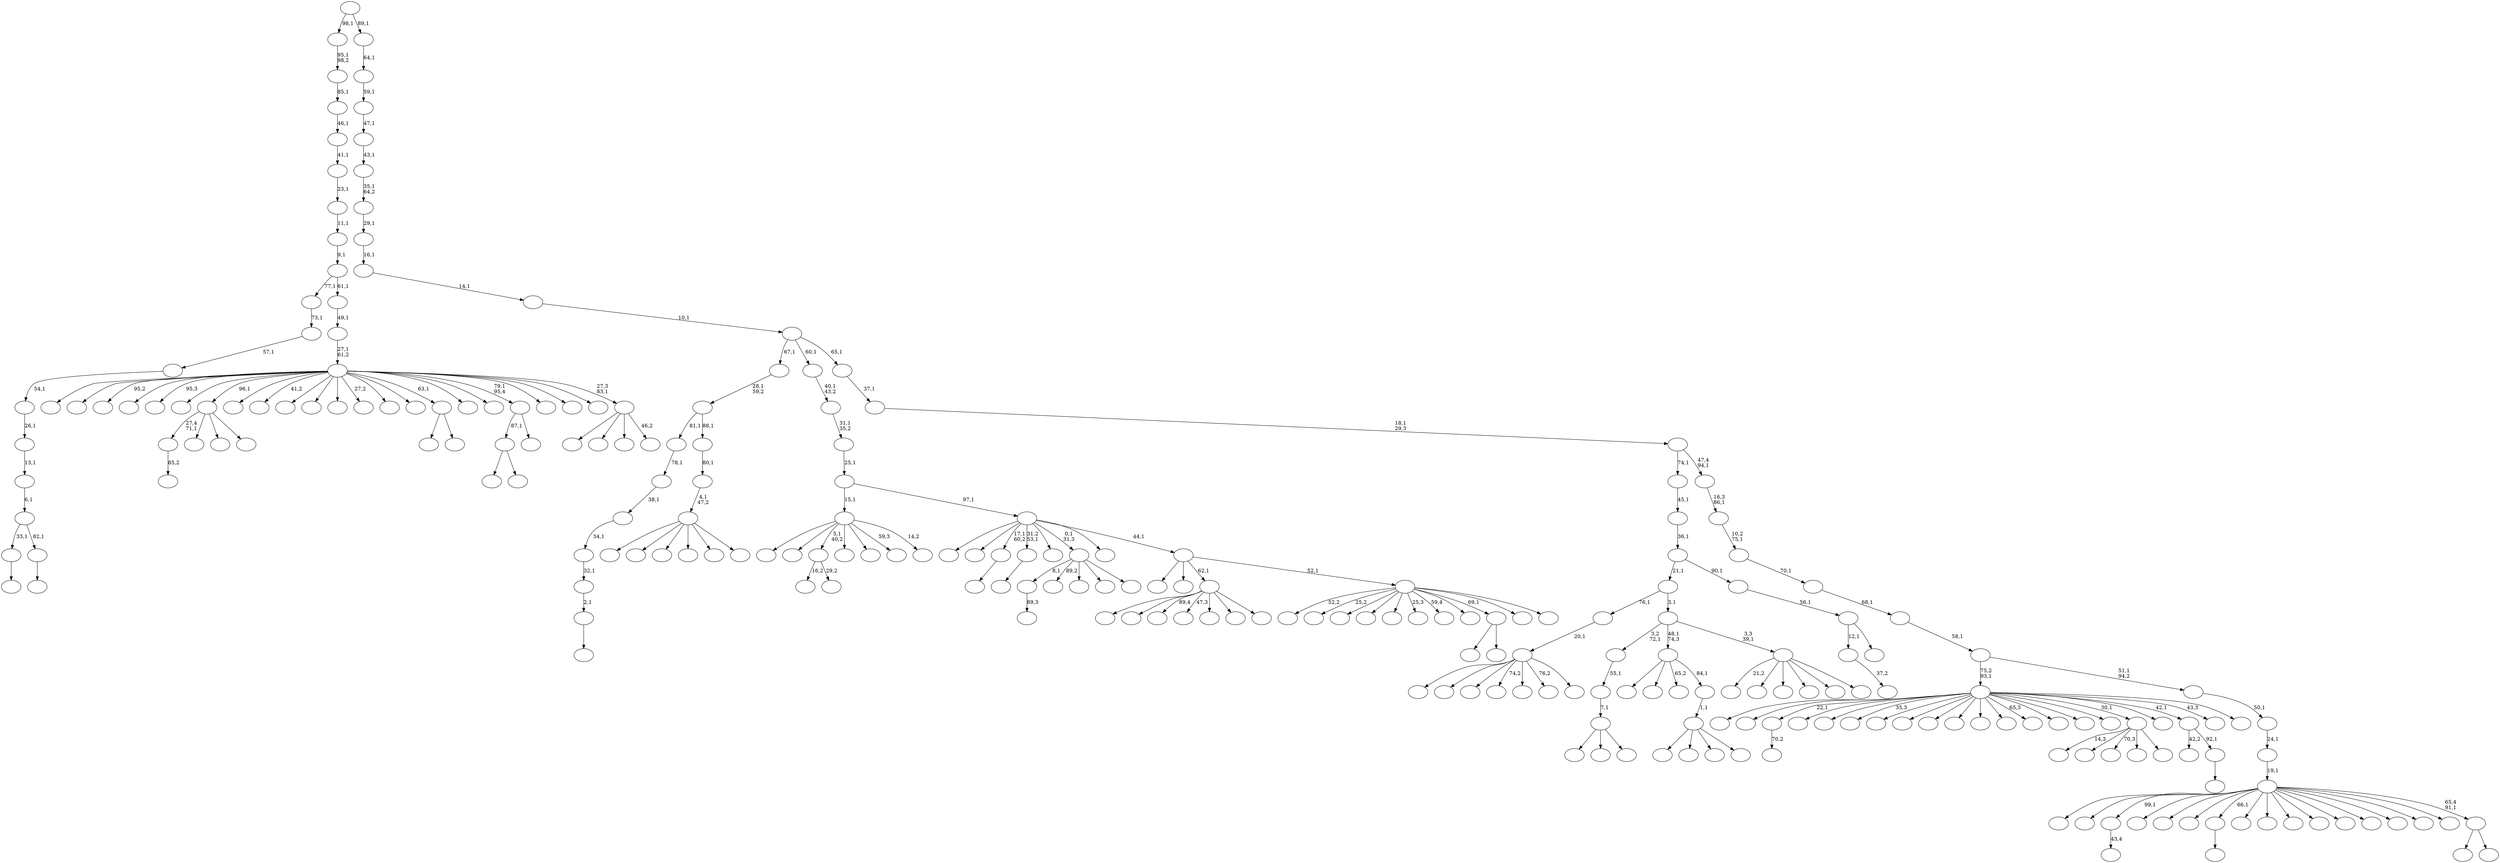 digraph T {
	250 [label=""]
	249 [label=""]
	248 [label=""]
	247 [label=""]
	246 [label=""]
	245 [label=""]
	244 [label=""]
	243 [label=""]
	242 [label=""]
	241 [label=""]
	240 [label=""]
	239 [label=""]
	238 [label=""]
	237 [label=""]
	236 [label=""]
	235 [label=""]
	234 [label=""]
	233 [label=""]
	232 [label=""]
	231 [label=""]
	230 [label=""]
	229 [label=""]
	228 [label=""]
	227 [label=""]
	226 [label=""]
	225 [label=""]
	224 [label=""]
	223 [label=""]
	222 [label=""]
	221 [label=""]
	220 [label=""]
	219 [label=""]
	218 [label=""]
	217 [label=""]
	216 [label=""]
	215 [label=""]
	214 [label=""]
	213 [label=""]
	212 [label=""]
	211 [label=""]
	210 [label=""]
	209 [label=""]
	208 [label=""]
	207 [label=""]
	206 [label=""]
	205 [label=""]
	204 [label=""]
	203 [label=""]
	202 [label=""]
	201 [label=""]
	200 [label=""]
	199 [label=""]
	198 [label=""]
	197 [label=""]
	196 [label=""]
	195 [label=""]
	194 [label=""]
	193 [label=""]
	192 [label=""]
	191 [label=""]
	190 [label=""]
	189 [label=""]
	188 [label=""]
	187 [label=""]
	186 [label=""]
	185 [label=""]
	184 [label=""]
	183 [label=""]
	182 [label=""]
	181 [label=""]
	180 [label=""]
	179 [label=""]
	178 [label=""]
	177 [label=""]
	176 [label=""]
	175 [label=""]
	174 [label=""]
	173 [label=""]
	172 [label=""]
	171 [label=""]
	170 [label=""]
	169 [label=""]
	168 [label=""]
	167 [label=""]
	166 [label=""]
	165 [label=""]
	164 [label=""]
	163 [label=""]
	162 [label=""]
	161 [label=""]
	160 [label=""]
	159 [label=""]
	158 [label=""]
	157 [label=""]
	156 [label=""]
	155 [label=""]
	154 [label=""]
	153 [label=""]
	152 [label=""]
	151 [label=""]
	150 [label=""]
	149 [label=""]
	148 [label=""]
	147 [label=""]
	146 [label=""]
	145 [label=""]
	144 [label=""]
	143 [label=""]
	142 [label=""]
	141 [label=""]
	140 [label=""]
	139 [label=""]
	138 [label=""]
	137 [label=""]
	136 [label=""]
	135 [label=""]
	134 [label=""]
	133 [label=""]
	132 [label=""]
	131 [label=""]
	130 [label=""]
	129 [label=""]
	128 [label=""]
	127 [label=""]
	126 [label=""]
	125 [label=""]
	124 [label=""]
	123 [label=""]
	122 [label=""]
	121 [label=""]
	120 [label=""]
	119 [label=""]
	118 [label=""]
	117 [label=""]
	116 [label=""]
	115 [label=""]
	114 [label=""]
	113 [label=""]
	112 [label=""]
	111 [label=""]
	110 [label=""]
	109 [label=""]
	108 [label=""]
	107 [label=""]
	106 [label=""]
	105 [label=""]
	104 [label=""]
	103 [label=""]
	102 [label=""]
	101 [label=""]
	100 [label=""]
	99 [label=""]
	98 [label=""]
	97 [label=""]
	96 [label=""]
	95 [label=""]
	94 [label=""]
	93 [label=""]
	92 [label=""]
	91 [label=""]
	90 [label=""]
	89 [label=""]
	88 [label=""]
	87 [label=""]
	86 [label=""]
	85 [label=""]
	84 [label=""]
	83 [label=""]
	82 [label=""]
	81 [label=""]
	80 [label=""]
	79 [label=""]
	78 [label=""]
	77 [label=""]
	76 [label=""]
	75 [label=""]
	74 [label=""]
	73 [label=""]
	72 [label=""]
	71 [label=""]
	70 [label=""]
	69 [label=""]
	68 [label=""]
	67 [label=""]
	66 [label=""]
	65 [label=""]
	64 [label=""]
	63 [label=""]
	62 [label=""]
	61 [label=""]
	60 [label=""]
	59 [label=""]
	58 [label=""]
	57 [label=""]
	56 [label=""]
	55 [label=""]
	54 [label=""]
	53 [label=""]
	52 [label=""]
	51 [label=""]
	50 [label=""]
	49 [label=""]
	48 [label=""]
	47 [label=""]
	46 [label=""]
	45 [label=""]
	44 [label=""]
	43 [label=""]
	42 [label=""]
	41 [label=""]
	40 [label=""]
	39 [label=""]
	38 [label=""]
	37 [label=""]
	36 [label=""]
	35 [label=""]
	34 [label=""]
	33 [label=""]
	32 [label=""]
	31 [label=""]
	30 [label=""]
	29 [label=""]
	28 [label=""]
	27 [label=""]
	26 [label=""]
	25 [label=""]
	24 [label=""]
	23 [label=""]
	22 [label=""]
	21 [label=""]
	20 [label=""]
	19 [label=""]
	18 [label=""]
	17 [label=""]
	16 [label=""]
	15 [label=""]
	14 [label=""]
	13 [label=""]
	12 [label=""]
	11 [label=""]
	10 [label=""]
	9 [label=""]
	8 [label=""]
	7 [label=""]
	6 [label=""]
	5 [label=""]
	4 [label=""]
	3 [label=""]
	2 [label=""]
	1 [label=""]
	0 [label=""]
	243 -> 244 [label="89,3"]
	237 -> 238 [label="43,4"]
	233 -> 247 [label="16,2"]
	233 -> 234 [label="29,2"]
	224 -> 225 [label="37,2"]
	221 -> 222 [label=""]
	219 -> 220 [label="70,2"]
	213 -> 214 [label=""]
	202 -> 203 [label="85,2"]
	199 -> 212 [label=""]
	199 -> 201 [label=""]
	199 -> 200 [label=""]
	198 -> 199 [label="7,1"]
	197 -> 198 [label="55,1"]
	194 -> 195 [label=""]
	187 -> 188 [label=""]
	186 -> 187 [label="2,1"]
	185 -> 186 [label="32,1"]
	184 -> 185 [label="34,1"]
	183 -> 184 [label="38,1"]
	182 -> 183 [label="78,1"]
	174 -> 175 [label=""]
	172 -> 173 [label=""]
	171 -> 213 [label="33,1"]
	171 -> 172 [label="82,1"]
	170 -> 171 [label="6,1"]
	169 -> 170 [label="13,1"]
	168 -> 169 [label="26,1"]
	167 -> 168 [label="54,1"]
	166 -> 167 [label="57,1"]
	165 -> 166 [label="73,1"]
	161 -> 202 [label="27,4\n71,1"]
	161 -> 191 [label=""]
	161 -> 179 [label=""]
	161 -> 162 [label=""]
	156 -> 243 [label="8,1"]
	156 -> 190 [label="89,2"]
	156 -> 176 [label=""]
	156 -> 160 [label=""]
	156 -> 157 [label=""]
	117 -> 226 [label=""]
	117 -> 215 [label=""]
	117 -> 148 [label=""]
	117 -> 133 [label=""]
	117 -> 121 [label=""]
	117 -> 118 [label=""]
	116 -> 117 [label="4,1\n47,2"]
	115 -> 116 [label="80,1"]
	114 -> 182 [label="81,1"]
	114 -> 115 [label="88,1"]
	113 -> 114 [label="28,1\n59,2"]
	108 -> 209 [label=""]
	108 -> 109 [label=""]
	105 -> 131 [label=""]
	105 -> 106 [label=""]
	92 -> 108 [label="87,1"]
	92 -> 93 [label=""]
	87 -> 230 [label="14,3"]
	87 -> 210 [label=""]
	87 -> 178 [label="70,3"]
	87 -> 164 [label=""]
	87 -> 88 [label=""]
	85 -> 207 [label=""]
	85 -> 205 [label=""]
	85 -> 136 [label=""]
	85 -> 134 [label="74,2"]
	85 -> 123 [label=""]
	85 -> 91 [label="76,2"]
	85 -> 86 [label=""]
	84 -> 85 [label="20,1"]
	77 -> 78 [label=""]
	76 -> 242 [label="42,2"]
	76 -> 77 [label="92,1"]
	72 -> 250 [label=""]
	72 -> 228 [label=""]
	72 -> 219 [label="22,1"]
	72 -> 218 [label=""]
	72 -> 216 [label=""]
	72 -> 154 [label="35,3"]
	72 -> 149 [label=""]
	72 -> 138 [label=""]
	72 -> 130 [label=""]
	72 -> 129 [label=""]
	72 -> 128 [label=""]
	72 -> 119 [label=""]
	72 -> 110 [label="65,3"]
	72 -> 107 [label=""]
	72 -> 103 [label=""]
	72 -> 98 [label=""]
	72 -> 87 [label="30,1"]
	72 -> 83 [label=""]
	72 -> 76 [label="42,1"]
	72 -> 74 [label="43,3"]
	72 -> 73 [label=""]
	67 -> 177 [label=""]
	67 -> 100 [label=""]
	67 -> 99 [label=""]
	67 -> 68 [label=""]
	66 -> 67 [label="1,1"]
	65 -> 248 [label=""]
	65 -> 152 [label=""]
	65 -> 79 [label="65,2"]
	65 -> 66 [label="84,1"]
	63 -> 227 [label="21,2"]
	63 -> 211 [label=""]
	63 -> 153 [label=""]
	63 -> 132 [label=""]
	63 -> 69 [label=""]
	63 -> 64 [label=""]
	62 -> 197 [label="3,2\n72,1"]
	62 -> 65 [label="48,1\n74,3"]
	62 -> 63 [label="3,3\n39,1"]
	61 -> 84 [label="76,1"]
	61 -> 62 [label="3,1"]
	59 -> 224 [label="12,1"]
	59 -> 60 [label=""]
	58 -> 59 [label="56,1"]
	57 -> 61 [label="21,1"]
	57 -> 58 [label="90,1"]
	56 -> 57 [label="36,1"]
	55 -> 56 [label="45,1"]
	52 -> 241 [label=""]
	52 -> 217 [label=""]
	52 -> 180 [label="89,4"]
	52 -> 141 [label="47,3"]
	52 -> 101 [label=""]
	52 -> 96 [label=""]
	52 -> 53 [label=""]
	50 -> 90 [label=""]
	50 -> 51 [label=""]
	48 -> 249 [label=""]
	48 -> 239 [label=""]
	48 -> 233 [label="5,1\n40,2"]
	48 -> 122 [label=""]
	48 -> 95 [label=""]
	48 -> 89 [label="59,3"]
	48 -> 49 [label="14,2"]
	45 -> 127 [label=""]
	45 -> 126 [label=""]
	45 -> 104 [label=""]
	45 -> 46 [label="46,2"]
	44 -> 245 [label=""]
	44 -> 232 [label=""]
	44 -> 223 [label="95,2"]
	44 -> 206 [label=""]
	44 -> 204 [label="95,3"]
	44 -> 196 [label=""]
	44 -> 161 [label="96,1"]
	44 -> 158 [label=""]
	44 -> 155 [label="41,2"]
	44 -> 150 [label=""]
	44 -> 145 [label=""]
	44 -> 140 [label=""]
	44 -> 135 [label="27,2"]
	44 -> 124 [label=""]
	44 -> 111 [label=""]
	44 -> 105 [label="63,1"]
	44 -> 102 [label=""]
	44 -> 94 [label=""]
	44 -> 92 [label="79,1\n95,4"]
	44 -> 80 [label=""]
	44 -> 75 [label=""]
	44 -> 71 [label=""]
	44 -> 45 [label="27,3\n83,1"]
	43 -> 44 [label="27,1\n61,2"]
	42 -> 43 [label="49,1"]
	41 -> 165 [label="77,1"]
	41 -> 42 [label="61,1"]
	40 -> 41 [label="9,1"]
	39 -> 40 [label="11,1"]
	38 -> 39 [label="23,1"]
	37 -> 38 [label="41,1"]
	36 -> 37 [label="46,1"]
	35 -> 36 [label="85,1"]
	34 -> 35 [label="95,1\n98,2"]
	32 -> 208 [label="52,2"]
	32 -> 193 [label="25,2"]
	32 -> 163 [label=""]
	32 -> 151 [label=""]
	32 -> 143 [label=""]
	32 -> 125 [label="25,3"]
	32 -> 112 [label="59,4"]
	32 -> 81 [label=""]
	32 -> 50 [label="69,1"]
	32 -> 47 [label=""]
	32 -> 33 [label=""]
	31 -> 231 [label=""]
	31 -> 159 [label=""]
	31 -> 52 [label="62,1"]
	31 -> 32 [label="52,1"]
	30 -> 235 [label=""]
	30 -> 229 [label=""]
	30 -> 221 [label="17,1\n60,2"]
	30 -> 194 [label="31,2\n53,1"]
	30 -> 181 [label=""]
	30 -> 156 [label="0,1\n31,3"]
	30 -> 70 [label=""]
	30 -> 31 [label="44,1"]
	29 -> 48 [label="15,1"]
	29 -> 30 [label="97,1"]
	28 -> 29 [label="25,1"]
	27 -> 28 [label="31,1\n35,2"]
	26 -> 27 [label="40,1\n43,2"]
	24 -> 142 [label=""]
	24 -> 25 [label=""]
	23 -> 246 [label=""]
	23 -> 240 [label=""]
	23 -> 237 [label="99,1"]
	23 -> 236 [label=""]
	23 -> 192 [label=""]
	23 -> 189 [label=""]
	23 -> 174 [label="66,1"]
	23 -> 147 [label=""]
	23 -> 146 [label=""]
	23 -> 144 [label=""]
	23 -> 139 [label=""]
	23 -> 137 [label=""]
	23 -> 120 [label=""]
	23 -> 97 [label=""]
	23 -> 82 [label=""]
	23 -> 54 [label=""]
	23 -> 24 [label="65,4\n91,1"]
	22 -> 23 [label="19,1"]
	21 -> 22 [label="24,1"]
	20 -> 21 [label="50,1"]
	19 -> 72 [label="75,2\n93,1"]
	19 -> 20 [label="51,1\n94,2"]
	18 -> 19 [label="58,1"]
	17 -> 18 [label="68,1"]
	16 -> 17 [label="70,1"]
	15 -> 16 [label="10,2\n75,1"]
	14 -> 15 [label="16,3\n86,1"]
	13 -> 55 [label="74,1"]
	13 -> 14 [label="47,4\n94,1"]
	12 -> 13 [label="18,1\n29,3"]
	11 -> 12 [label="37,1"]
	10 -> 113 [label="67,1"]
	10 -> 26 [label="60,1"]
	10 -> 11 [label="65,1"]
	9 -> 10 [label="10,1"]
	8 -> 9 [label="14,1"]
	7 -> 8 [label="16,1"]
	6 -> 7 [label="29,1"]
	5 -> 6 [label="35,1\n64,2"]
	4 -> 5 [label="43,1"]
	3 -> 4 [label="47,1"]
	2 -> 3 [label="59,1"]
	1 -> 2 [label="64,1"]
	0 -> 34 [label="98,1"]
	0 -> 1 [label="89,1"]
}

